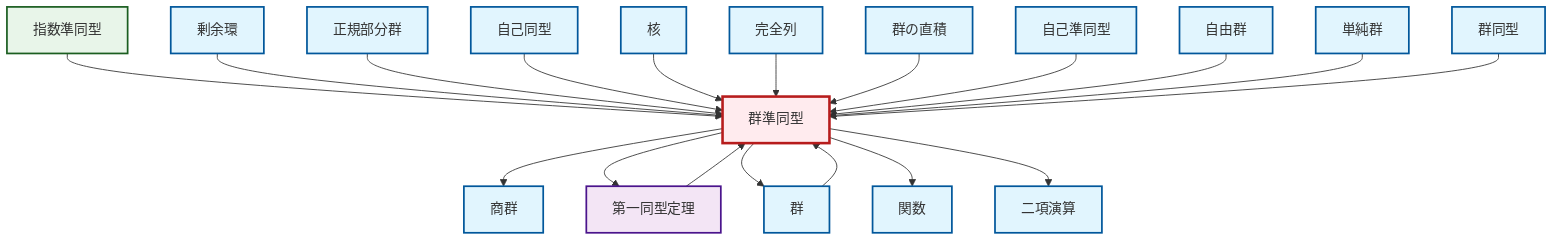 graph TD
    classDef definition fill:#e1f5fe,stroke:#01579b,stroke-width:2px
    classDef theorem fill:#f3e5f5,stroke:#4a148c,stroke-width:2px
    classDef axiom fill:#fff3e0,stroke:#e65100,stroke-width:2px
    classDef example fill:#e8f5e9,stroke:#1b5e20,stroke-width:2px
    classDef current fill:#ffebee,stroke:#b71c1c,stroke-width:3px
    def-free-group["自由群"]:::definition
    ex-exponential-homomorphism["指数準同型"]:::example
    thm-first-isomorphism["第一同型定理"]:::theorem
    def-normal-subgroup["正規部分群"]:::definition
    def-automorphism["自己同型"]:::definition
    def-function["関数"]:::definition
    def-homomorphism["群準同型"]:::definition
    def-exact-sequence["完全列"]:::definition
    def-isomorphism["群同型"]:::definition
    def-endomorphism["自己準同型"]:::definition
    def-group["群"]:::definition
    def-direct-product["群の直積"]:::definition
    def-quotient-ring["剰余環"]:::definition
    def-binary-operation["二項演算"]:::definition
    def-kernel["核"]:::definition
    def-simple-group["単純群"]:::definition
    def-quotient-group["商群"]:::definition
    ex-exponential-homomorphism --> def-homomorphism
    thm-first-isomorphism --> def-homomorphism
    def-homomorphism --> def-quotient-group
    def-quotient-ring --> def-homomorphism
    def-normal-subgroup --> def-homomorphism
    def-automorphism --> def-homomorphism
    def-kernel --> def-homomorphism
    def-homomorphism --> thm-first-isomorphism
    def-exact-sequence --> def-homomorphism
    def-homomorphism --> def-group
    def-direct-product --> def-homomorphism
    def-group --> def-homomorphism
    def-homomorphism --> def-function
    def-endomorphism --> def-homomorphism
    def-free-group --> def-homomorphism
    def-simple-group --> def-homomorphism
    def-homomorphism --> def-binary-operation
    def-isomorphism --> def-homomorphism
    class def-homomorphism current